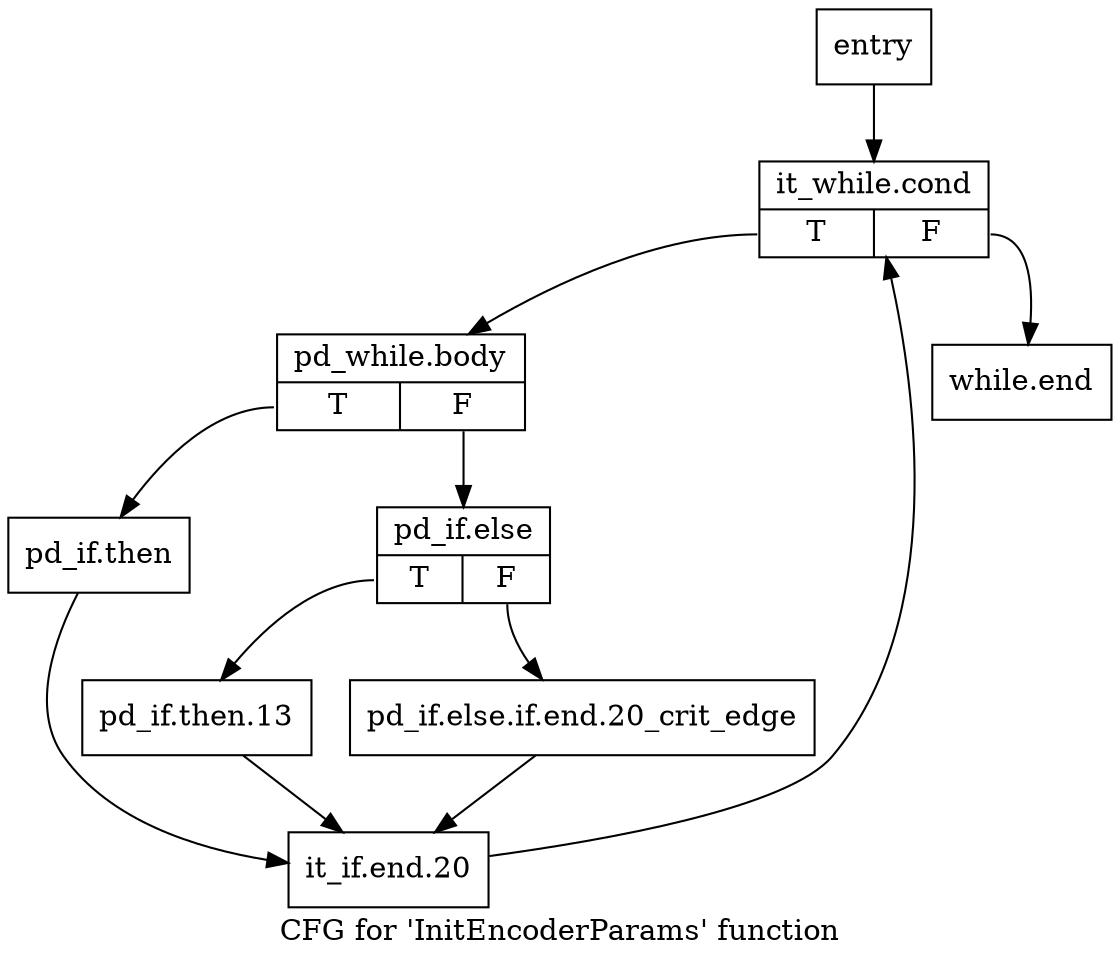 digraph "CFG for 'InitEncoderParams' function" {
	label="CFG for 'InitEncoderParams' function";

	Node0x1712c40 [shape=record,label="{entry}"];
	Node0x1712c40 -> Node0x1712c90;
	Node0x1712c90 [shape=record,label="{it_while.cond|{<s0>T|<s1>F}}"];
	Node0x1712c90:s0 -> Node0x1712ce0;
	Node0x1712c90:s1 -> Node0x1712ec0;
	Node0x1712ce0 [shape=record,label="{pd_while.body|{<s0>T|<s1>F}}"];
	Node0x1712ce0:s0 -> Node0x1712d30;
	Node0x1712ce0:s1 -> Node0x1712d80;
	Node0x1712d30 [shape=record,label="{pd_if.then}"];
	Node0x1712d30 -> Node0x1712e70;
	Node0x1712d80 [shape=record,label="{pd_if.else|{<s0>T|<s1>F}}"];
	Node0x1712d80:s0 -> Node0x1712e20;
	Node0x1712d80:s1 -> Node0x1712dd0;
	Node0x1712dd0 [shape=record,label="{pd_if.else.if.end.20_crit_edge}"];
	Node0x1712dd0 -> Node0x1712e70;
	Node0x1712e20 [shape=record,label="{pd_if.then.13}"];
	Node0x1712e20 -> Node0x1712e70;
	Node0x1712e70 [shape=record,label="{it_if.end.20}"];
	Node0x1712e70 -> Node0x1712c90;
	Node0x1712ec0 [shape=record,label="{while.end}"];
}
